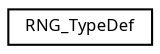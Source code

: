 digraph "Graphical Class Hierarchy"
{
  edge [fontname="Sans",fontsize="8",labelfontname="Sans",labelfontsize="8"];
  node [fontname="Sans",fontsize="8",shape=record];
  rankdir="LR";
  Node1 [label="RNG_TypeDef",height=0.2,width=0.4,color="black", fillcolor="white", style="filled",URL="$struct_r_n_g___type_def.html",tooltip="RNG. "];
}
